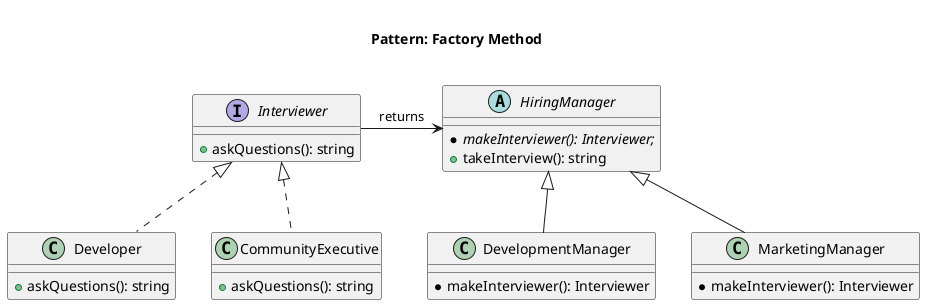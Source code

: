 @startuml
    Title <size:20>\nPattern: Factory Method\n

    interface Interviewer {
        + askQuestions(): string
    }

    class Developer implements Interviewer {
        + askQuestions(): string
    }

    class CommunityExecutive implements Interviewer {
        + askQuestions(): string
    }

    abstract HiringManager {
        * {abstract} makeInterviewer(): Interviewer;
        + takeInterview(): string
    }

    class DevelopmentManager extends HiringManager {
        * makeInterviewer(): Interviewer
    }

    class MarketingManager extends HiringManager {
        * makeInterviewer(): Interviewer
    }

    HiringManager <-left- Interviewer: returns
@enduml